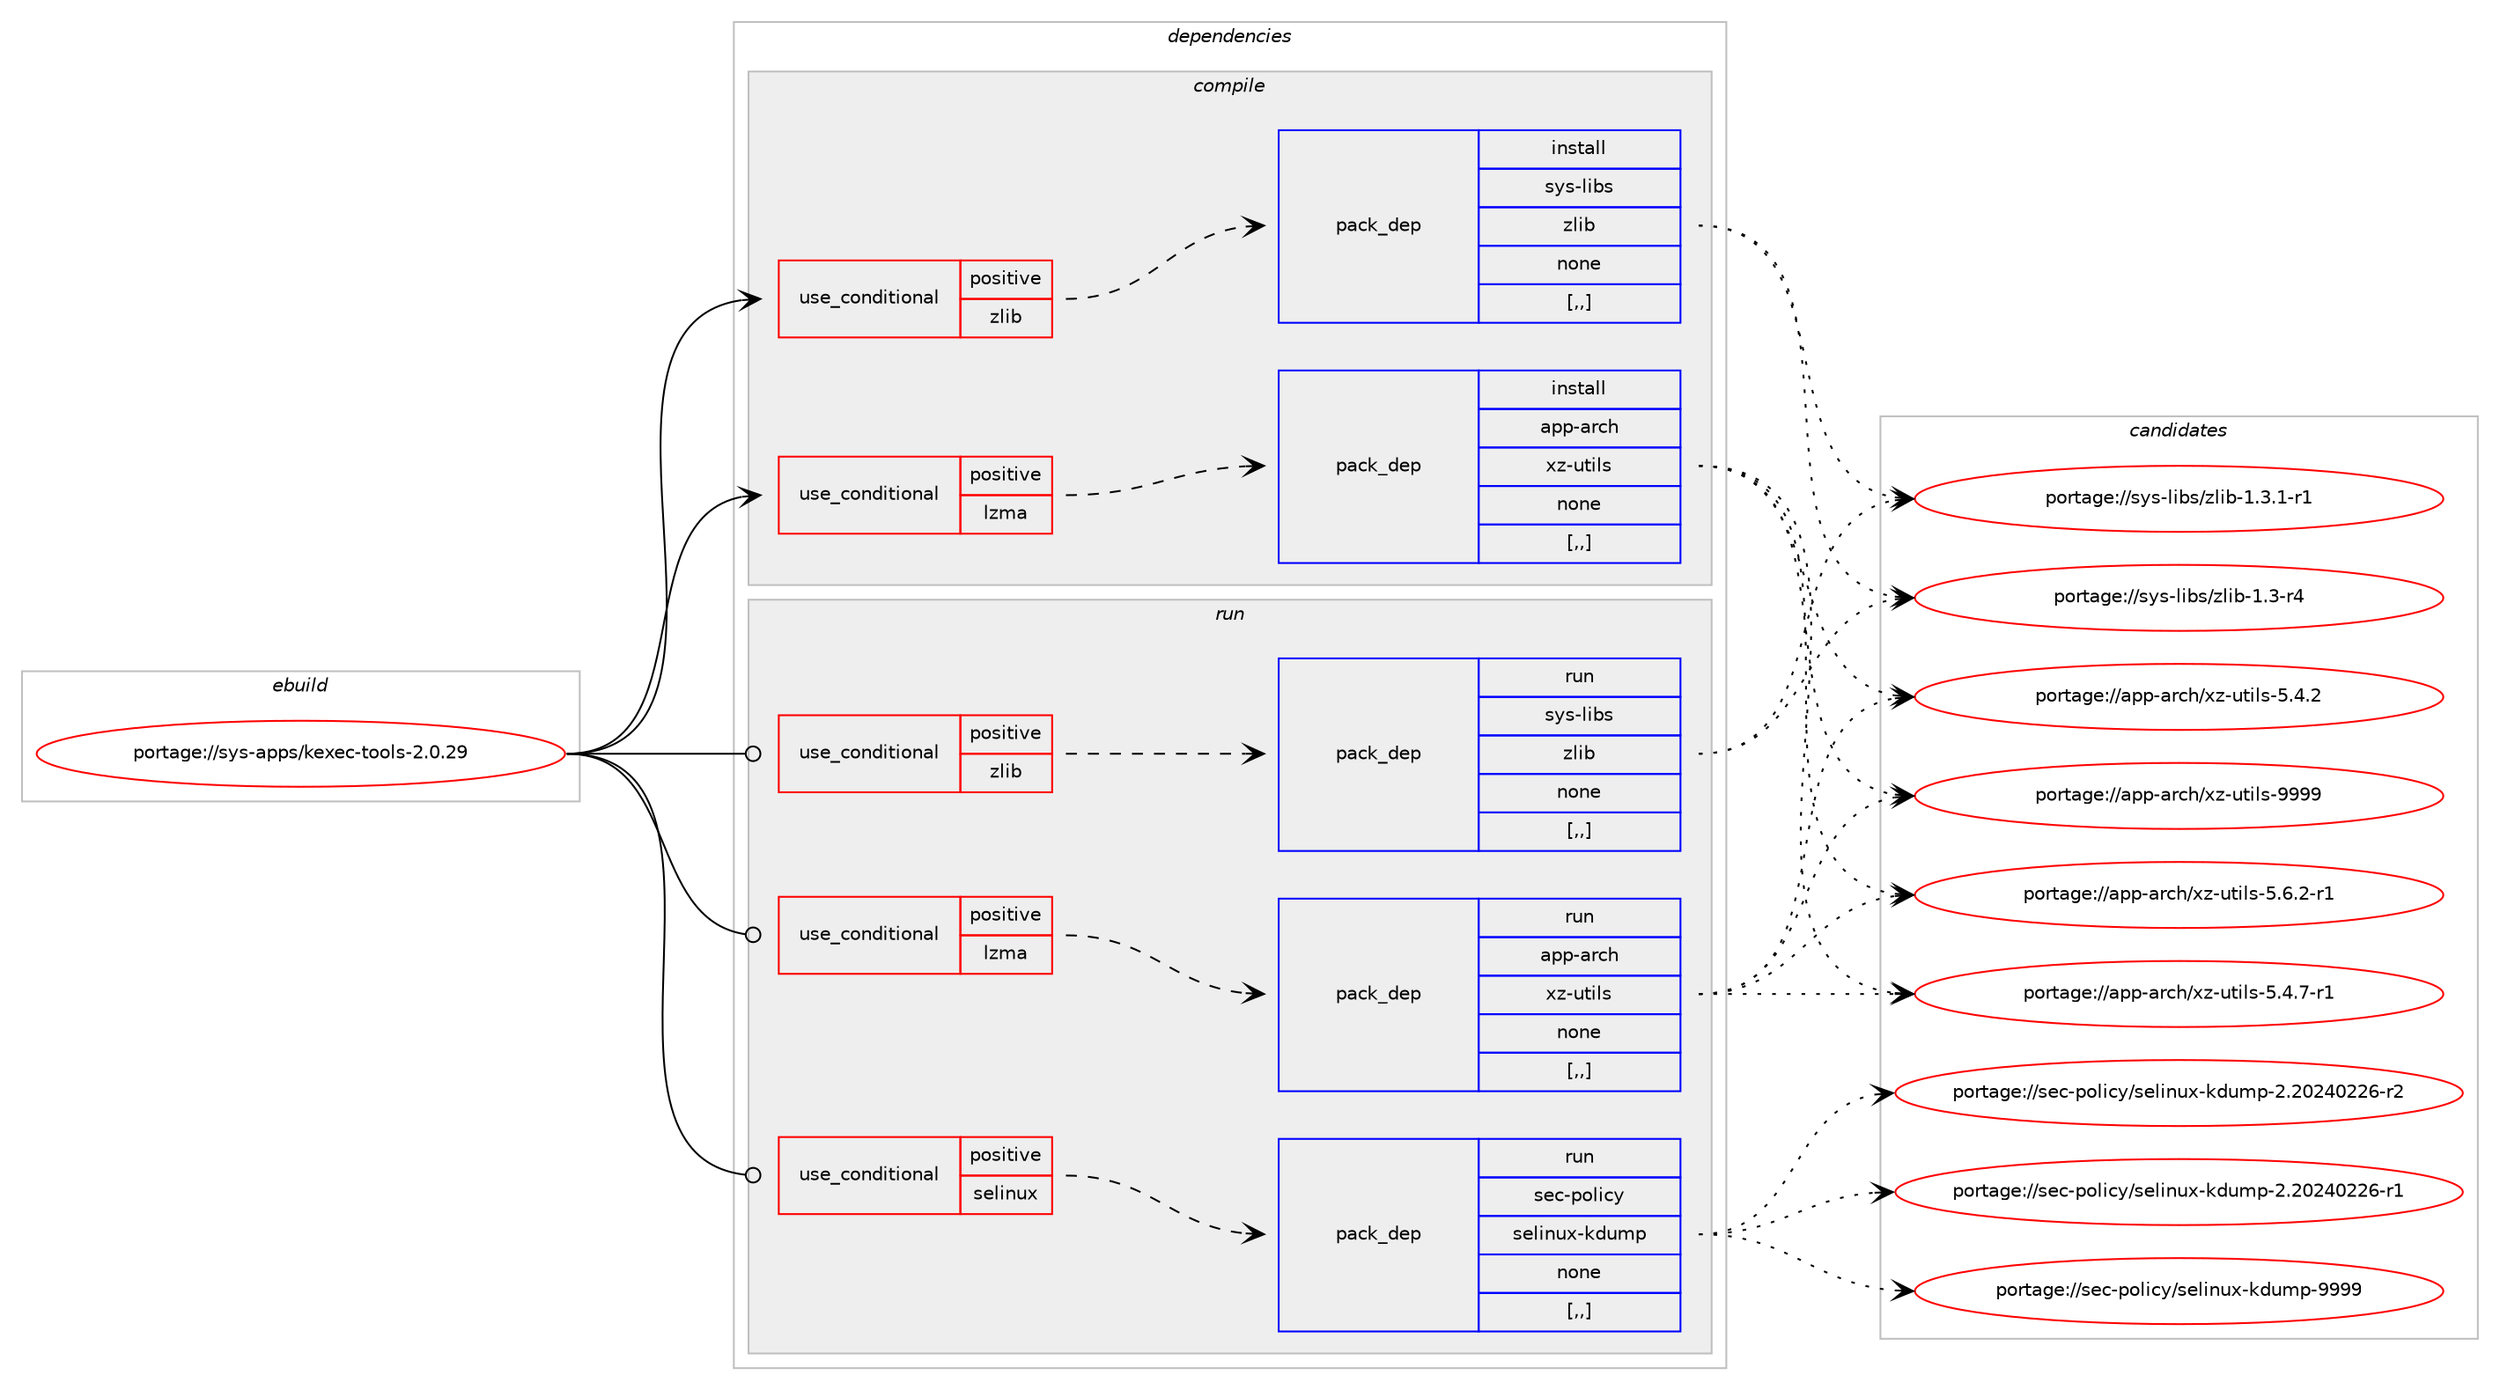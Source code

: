 digraph prolog {

# *************
# Graph options
# *************

newrank=true;
concentrate=true;
compound=true;
graph [rankdir=LR,fontname=Helvetica,fontsize=10,ranksep=1.5];#, ranksep=2.5, nodesep=0.2];
edge  [arrowhead=vee];
node  [fontname=Helvetica,fontsize=10];

# **********
# The ebuild
# **********

subgraph cluster_leftcol {
color=gray;
label=<<i>ebuild</i>>;
id [label="portage://sys-apps/kexec-tools-2.0.29", color=red, width=4, href="../sys-apps/kexec-tools-2.0.29.svg"];
}

# ****************
# The dependencies
# ****************

subgraph cluster_midcol {
color=gray;
label=<<i>dependencies</i>>;
subgraph cluster_compile {
fillcolor="#eeeeee";
style=filled;
label=<<i>compile</i>>;
subgraph cond111405 {
dependency421310 [label=<<TABLE BORDER="0" CELLBORDER="1" CELLSPACING="0" CELLPADDING="4"><TR><TD ROWSPAN="3" CELLPADDING="10">use_conditional</TD></TR><TR><TD>positive</TD></TR><TR><TD>lzma</TD></TR></TABLE>>, shape=none, color=red];
subgraph pack306983 {
dependency421311 [label=<<TABLE BORDER="0" CELLBORDER="1" CELLSPACING="0" CELLPADDING="4" WIDTH="220"><TR><TD ROWSPAN="6" CELLPADDING="30">pack_dep</TD></TR><TR><TD WIDTH="110">install</TD></TR><TR><TD>app-arch</TD></TR><TR><TD>xz-utils</TD></TR><TR><TD>none</TD></TR><TR><TD>[,,]</TD></TR></TABLE>>, shape=none, color=blue];
}
dependency421310:e -> dependency421311:w [weight=20,style="dashed",arrowhead="vee"];
}
id:e -> dependency421310:w [weight=20,style="solid",arrowhead="vee"];
subgraph cond111406 {
dependency421312 [label=<<TABLE BORDER="0" CELLBORDER="1" CELLSPACING="0" CELLPADDING="4"><TR><TD ROWSPAN="3" CELLPADDING="10">use_conditional</TD></TR><TR><TD>positive</TD></TR><TR><TD>zlib</TD></TR></TABLE>>, shape=none, color=red];
subgraph pack306984 {
dependency421313 [label=<<TABLE BORDER="0" CELLBORDER="1" CELLSPACING="0" CELLPADDING="4" WIDTH="220"><TR><TD ROWSPAN="6" CELLPADDING="30">pack_dep</TD></TR><TR><TD WIDTH="110">install</TD></TR><TR><TD>sys-libs</TD></TR><TR><TD>zlib</TD></TR><TR><TD>none</TD></TR><TR><TD>[,,]</TD></TR></TABLE>>, shape=none, color=blue];
}
dependency421312:e -> dependency421313:w [weight=20,style="dashed",arrowhead="vee"];
}
id:e -> dependency421312:w [weight=20,style="solid",arrowhead="vee"];
}
subgraph cluster_compileandrun {
fillcolor="#eeeeee";
style=filled;
label=<<i>compile and run</i>>;
}
subgraph cluster_run {
fillcolor="#eeeeee";
style=filled;
label=<<i>run</i>>;
subgraph cond111407 {
dependency421314 [label=<<TABLE BORDER="0" CELLBORDER="1" CELLSPACING="0" CELLPADDING="4"><TR><TD ROWSPAN="3" CELLPADDING="10">use_conditional</TD></TR><TR><TD>positive</TD></TR><TR><TD>lzma</TD></TR></TABLE>>, shape=none, color=red];
subgraph pack306985 {
dependency421315 [label=<<TABLE BORDER="0" CELLBORDER="1" CELLSPACING="0" CELLPADDING="4" WIDTH="220"><TR><TD ROWSPAN="6" CELLPADDING="30">pack_dep</TD></TR><TR><TD WIDTH="110">run</TD></TR><TR><TD>app-arch</TD></TR><TR><TD>xz-utils</TD></TR><TR><TD>none</TD></TR><TR><TD>[,,]</TD></TR></TABLE>>, shape=none, color=blue];
}
dependency421314:e -> dependency421315:w [weight=20,style="dashed",arrowhead="vee"];
}
id:e -> dependency421314:w [weight=20,style="solid",arrowhead="odot"];
subgraph cond111408 {
dependency421316 [label=<<TABLE BORDER="0" CELLBORDER="1" CELLSPACING="0" CELLPADDING="4"><TR><TD ROWSPAN="3" CELLPADDING="10">use_conditional</TD></TR><TR><TD>positive</TD></TR><TR><TD>selinux</TD></TR></TABLE>>, shape=none, color=red];
subgraph pack306986 {
dependency421317 [label=<<TABLE BORDER="0" CELLBORDER="1" CELLSPACING="0" CELLPADDING="4" WIDTH="220"><TR><TD ROWSPAN="6" CELLPADDING="30">pack_dep</TD></TR><TR><TD WIDTH="110">run</TD></TR><TR><TD>sec-policy</TD></TR><TR><TD>selinux-kdump</TD></TR><TR><TD>none</TD></TR><TR><TD>[,,]</TD></TR></TABLE>>, shape=none, color=blue];
}
dependency421316:e -> dependency421317:w [weight=20,style="dashed",arrowhead="vee"];
}
id:e -> dependency421316:w [weight=20,style="solid",arrowhead="odot"];
subgraph cond111409 {
dependency421318 [label=<<TABLE BORDER="0" CELLBORDER="1" CELLSPACING="0" CELLPADDING="4"><TR><TD ROWSPAN="3" CELLPADDING="10">use_conditional</TD></TR><TR><TD>positive</TD></TR><TR><TD>zlib</TD></TR></TABLE>>, shape=none, color=red];
subgraph pack306987 {
dependency421319 [label=<<TABLE BORDER="0" CELLBORDER="1" CELLSPACING="0" CELLPADDING="4" WIDTH="220"><TR><TD ROWSPAN="6" CELLPADDING="30">pack_dep</TD></TR><TR><TD WIDTH="110">run</TD></TR><TR><TD>sys-libs</TD></TR><TR><TD>zlib</TD></TR><TR><TD>none</TD></TR><TR><TD>[,,]</TD></TR></TABLE>>, shape=none, color=blue];
}
dependency421318:e -> dependency421319:w [weight=20,style="dashed",arrowhead="vee"];
}
id:e -> dependency421318:w [weight=20,style="solid",arrowhead="odot"];
}
}

# **************
# The candidates
# **************

subgraph cluster_choices {
rank=same;
color=gray;
label=<<i>candidates</i>>;

subgraph choice306983 {
color=black;
nodesep=1;
choice9711211245971149910447120122451171161051081154557575757 [label="portage://app-arch/xz-utils-9999", color=red, width=4,href="../app-arch/xz-utils-9999.svg"];
choice9711211245971149910447120122451171161051081154553465446504511449 [label="portage://app-arch/xz-utils-5.6.2-r1", color=red, width=4,href="../app-arch/xz-utils-5.6.2-r1.svg"];
choice9711211245971149910447120122451171161051081154553465246554511449 [label="portage://app-arch/xz-utils-5.4.7-r1", color=red, width=4,href="../app-arch/xz-utils-5.4.7-r1.svg"];
choice971121124597114991044712012245117116105108115455346524650 [label="portage://app-arch/xz-utils-5.4.2", color=red, width=4,href="../app-arch/xz-utils-5.4.2.svg"];
dependency421311:e -> choice9711211245971149910447120122451171161051081154557575757:w [style=dotted,weight="100"];
dependency421311:e -> choice9711211245971149910447120122451171161051081154553465446504511449:w [style=dotted,weight="100"];
dependency421311:e -> choice9711211245971149910447120122451171161051081154553465246554511449:w [style=dotted,weight="100"];
dependency421311:e -> choice971121124597114991044712012245117116105108115455346524650:w [style=dotted,weight="100"];
}
subgraph choice306984 {
color=black;
nodesep=1;
choice115121115451081059811547122108105984549465146494511449 [label="portage://sys-libs/zlib-1.3.1-r1", color=red, width=4,href="../sys-libs/zlib-1.3.1-r1.svg"];
choice11512111545108105981154712210810598454946514511452 [label="portage://sys-libs/zlib-1.3-r4", color=red, width=4,href="../sys-libs/zlib-1.3-r4.svg"];
dependency421313:e -> choice115121115451081059811547122108105984549465146494511449:w [style=dotted,weight="100"];
dependency421313:e -> choice11512111545108105981154712210810598454946514511452:w [style=dotted,weight="100"];
}
subgraph choice306985 {
color=black;
nodesep=1;
choice9711211245971149910447120122451171161051081154557575757 [label="portage://app-arch/xz-utils-9999", color=red, width=4,href="../app-arch/xz-utils-9999.svg"];
choice9711211245971149910447120122451171161051081154553465446504511449 [label="portage://app-arch/xz-utils-5.6.2-r1", color=red, width=4,href="../app-arch/xz-utils-5.6.2-r1.svg"];
choice9711211245971149910447120122451171161051081154553465246554511449 [label="portage://app-arch/xz-utils-5.4.7-r1", color=red, width=4,href="../app-arch/xz-utils-5.4.7-r1.svg"];
choice971121124597114991044712012245117116105108115455346524650 [label="portage://app-arch/xz-utils-5.4.2", color=red, width=4,href="../app-arch/xz-utils-5.4.2.svg"];
dependency421315:e -> choice9711211245971149910447120122451171161051081154557575757:w [style=dotted,weight="100"];
dependency421315:e -> choice9711211245971149910447120122451171161051081154553465446504511449:w [style=dotted,weight="100"];
dependency421315:e -> choice9711211245971149910447120122451171161051081154553465246554511449:w [style=dotted,weight="100"];
dependency421315:e -> choice971121124597114991044712012245117116105108115455346524650:w [style=dotted,weight="100"];
}
subgraph choice306986 {
color=black;
nodesep=1;
choice11510199451121111081059912147115101108105110117120451071001171091124557575757 [label="portage://sec-policy/selinux-kdump-9999", color=red, width=4,href="../sec-policy/selinux-kdump-9999.svg"];
choice115101994511211110810599121471151011081051101171204510710011710911245504650485052485050544511450 [label="portage://sec-policy/selinux-kdump-2.20240226-r2", color=red, width=4,href="../sec-policy/selinux-kdump-2.20240226-r2.svg"];
choice115101994511211110810599121471151011081051101171204510710011710911245504650485052485050544511449 [label="portage://sec-policy/selinux-kdump-2.20240226-r1", color=red, width=4,href="../sec-policy/selinux-kdump-2.20240226-r1.svg"];
dependency421317:e -> choice11510199451121111081059912147115101108105110117120451071001171091124557575757:w [style=dotted,weight="100"];
dependency421317:e -> choice115101994511211110810599121471151011081051101171204510710011710911245504650485052485050544511450:w [style=dotted,weight="100"];
dependency421317:e -> choice115101994511211110810599121471151011081051101171204510710011710911245504650485052485050544511449:w [style=dotted,weight="100"];
}
subgraph choice306987 {
color=black;
nodesep=1;
choice115121115451081059811547122108105984549465146494511449 [label="portage://sys-libs/zlib-1.3.1-r1", color=red, width=4,href="../sys-libs/zlib-1.3.1-r1.svg"];
choice11512111545108105981154712210810598454946514511452 [label="portage://sys-libs/zlib-1.3-r4", color=red, width=4,href="../sys-libs/zlib-1.3-r4.svg"];
dependency421319:e -> choice115121115451081059811547122108105984549465146494511449:w [style=dotted,weight="100"];
dependency421319:e -> choice11512111545108105981154712210810598454946514511452:w [style=dotted,weight="100"];
}
}

}
